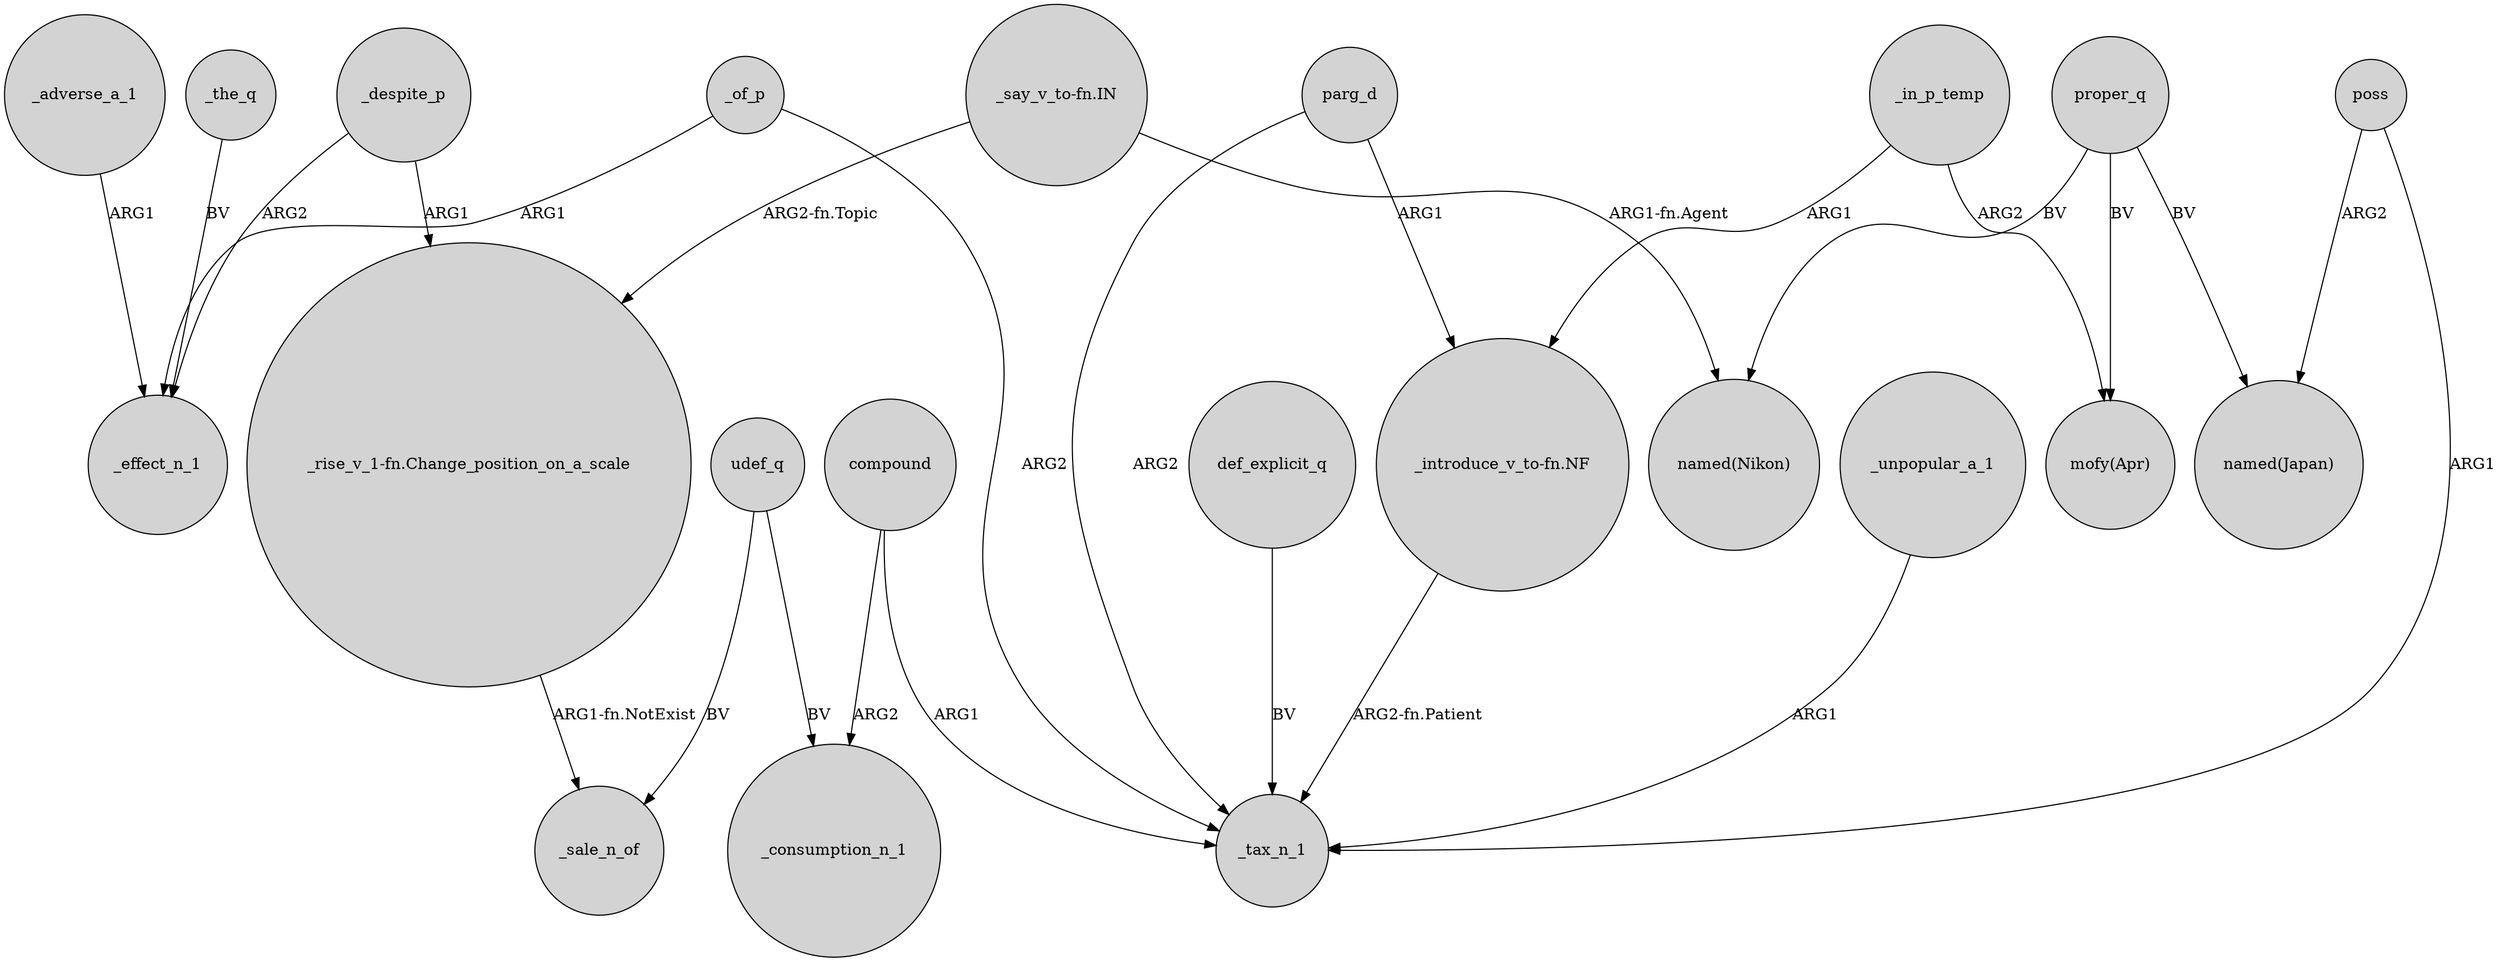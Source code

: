 digraph {
	node [shape=circle style=filled]
	_of_p -> _effect_n_1 [label=ARG1]
	_despite_p -> "_rise_v_1-fn.Change_position_on_a_scale" [label=ARG1]
	poss -> _tax_n_1 [label=ARG1]
	compound -> _consumption_n_1 [label=ARG2]
	"_rise_v_1-fn.Change_position_on_a_scale" -> _sale_n_of [label="ARG1-fn.NotExist"]
	_despite_p -> _effect_n_1 [label=ARG2]
	def_explicit_q -> _tax_n_1 [label=BV]
	parg_d -> _tax_n_1 [label=ARG2]
	_adverse_a_1 -> _effect_n_1 [label=ARG1]
	proper_q -> "named(Nikon)" [label=BV]
	proper_q -> "mofy(Apr)" [label=BV]
	proper_q -> "named(Japan)" [label=BV]
	compound -> _tax_n_1 [label=ARG1]
	_in_p_temp -> "_introduce_v_to-fn.NF" [label=ARG1]
	poss -> "named(Japan)" [label=ARG2]
	_the_q -> _effect_n_1 [label=BV]
	_in_p_temp -> "mofy(Apr)" [label=ARG2]
	parg_d -> "_introduce_v_to-fn.NF" [label=ARG1]
	udef_q -> _sale_n_of [label=BV]
	_unpopular_a_1 -> _tax_n_1 [label=ARG1]
	"_say_v_to-fn.IN" -> "_rise_v_1-fn.Change_position_on_a_scale" [label="ARG2-fn.Topic"]
	_of_p -> _tax_n_1 [label=ARG2]
	"_introduce_v_to-fn.NF" -> _tax_n_1 [label="ARG2-fn.Patient"]
	udef_q -> _consumption_n_1 [label=BV]
	"_say_v_to-fn.IN" -> "named(Nikon)" [label="ARG1-fn.Agent"]
}
